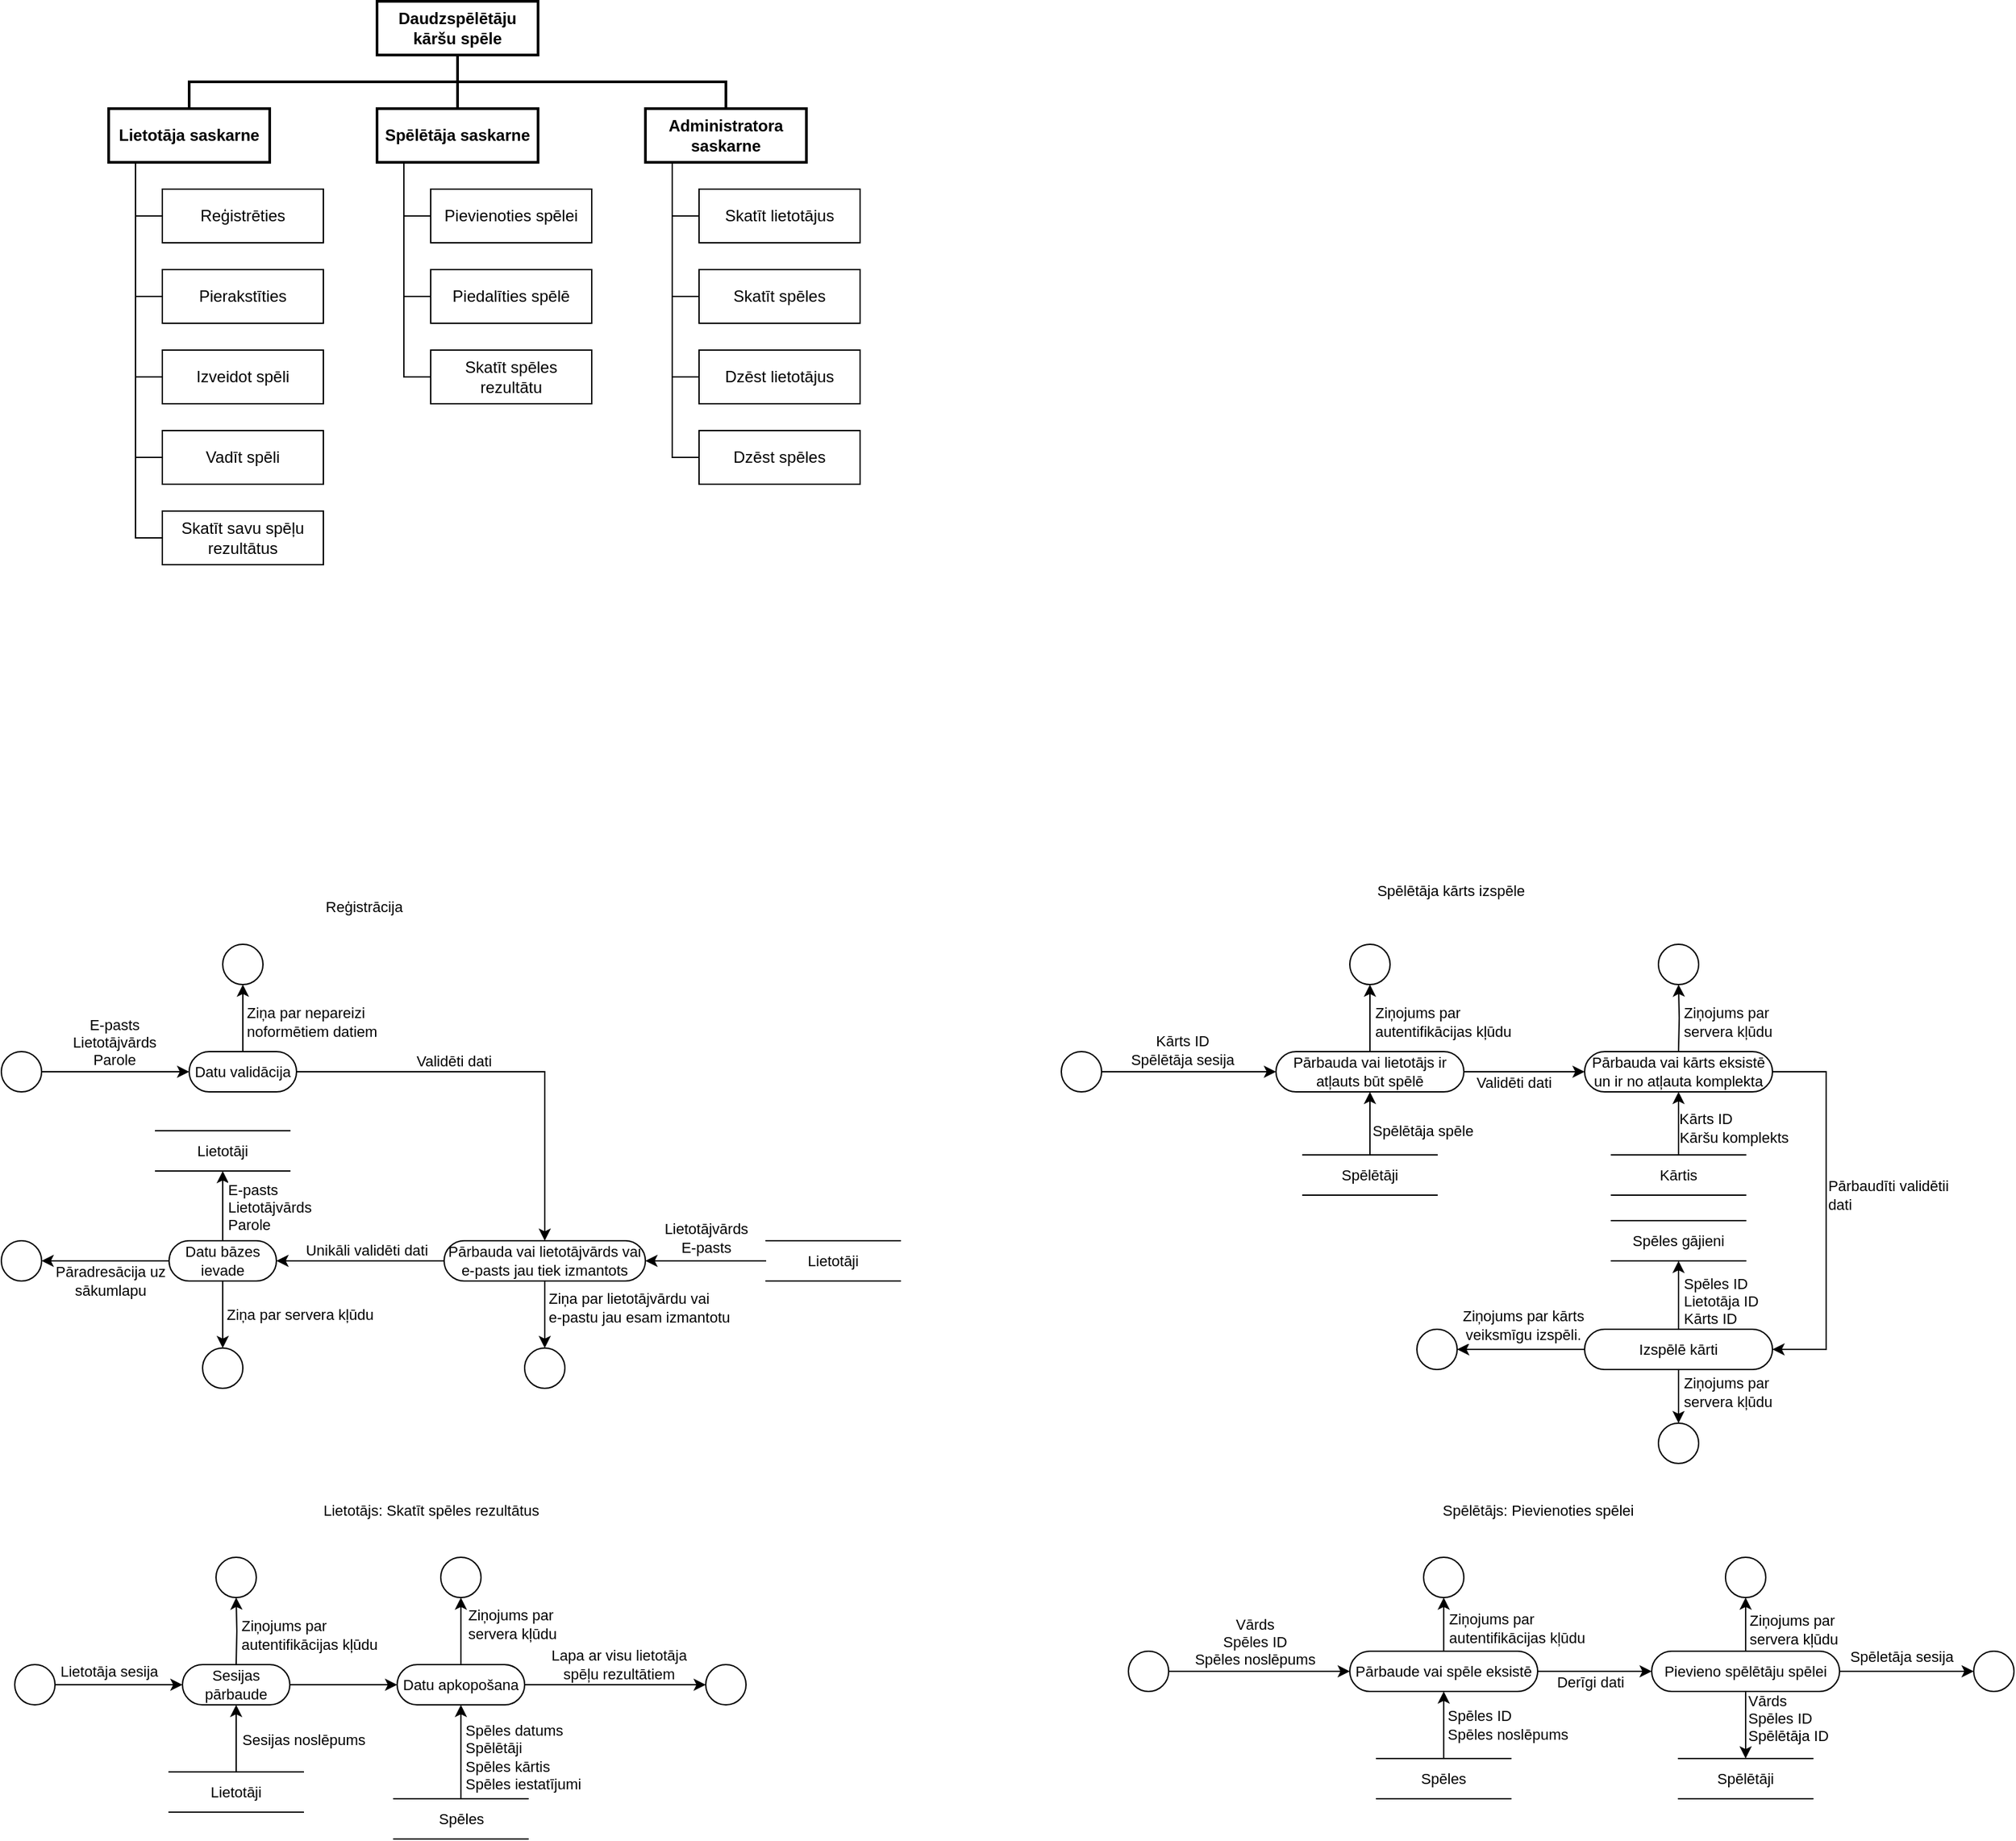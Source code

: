 <mxfile version="22.1.5" type="github">
  <diagram name="Page-1" id="y6iwyL3jviqNe1969kEd">
    <mxGraphModel dx="3398" dy="1852" grid="1" gridSize="10" guides="1" tooltips="1" connect="1" arrows="1" fold="1" page="1" pageScale="1" pageWidth="850" pageHeight="1100" math="0" shadow="0">
      <root>
        <mxCell id="0" />
        <mxCell id="1" parent="0" />
        <mxCell id="qmBsTYbLXerOwTPvDhYZ-17" style="edgeStyle=orthogonalEdgeStyle;rounded=0;orthogonalLoop=1;jettySize=auto;html=1;entryX=0.5;entryY=0;entryDx=0;entryDy=0;endArrow=none;endFill=0;exitX=0.5;exitY=1;exitDx=0;exitDy=0;strokeWidth=2;fontStyle=1" parent="1" source="qmBsTYbLXerOwTPvDhYZ-1" target="qmBsTYbLXerOwTPvDhYZ-2" edge="1">
          <mxGeometry relative="1" as="geometry" />
        </mxCell>
        <mxCell id="qmBsTYbLXerOwTPvDhYZ-18" style="edgeStyle=orthogonalEdgeStyle;rounded=0;orthogonalLoop=1;jettySize=auto;html=1;endArrow=none;endFill=0;strokeWidth=2;fontStyle=1" parent="1" source="qmBsTYbLXerOwTPvDhYZ-1" target="qmBsTYbLXerOwTPvDhYZ-3" edge="1">
          <mxGeometry relative="1" as="geometry" />
        </mxCell>
        <mxCell id="qmBsTYbLXerOwTPvDhYZ-19" style="edgeStyle=orthogonalEdgeStyle;shape=connector;rounded=0;orthogonalLoop=1;jettySize=auto;html=1;entryX=0.5;entryY=0;entryDx=0;entryDy=0;labelBackgroundColor=default;strokeColor=default;align=center;verticalAlign=middle;fontFamily=Helvetica;fontSize=11;fontColor=default;endArrow=none;endFill=0;exitX=0.5;exitY=1;exitDx=0;exitDy=0;strokeWidth=2;fontStyle=1" parent="1" source="qmBsTYbLXerOwTPvDhYZ-1" target="qmBsTYbLXerOwTPvDhYZ-4" edge="1">
          <mxGeometry relative="1" as="geometry" />
        </mxCell>
        <mxCell id="qmBsTYbLXerOwTPvDhYZ-1" value="Daudzspēlētāju kāršu spēle" style="rounded=0;whiteSpace=wrap;html=1;strokeWidth=2;fontStyle=1" parent="1" vertex="1">
          <mxGeometry x="360" y="40" width="120" height="40" as="geometry" />
        </mxCell>
        <mxCell id="qmBsTYbLXerOwTPvDhYZ-2" value="Lietotāja saskarne" style="rounded=0;whiteSpace=wrap;html=1;strokeWidth=2;fontStyle=1" parent="1" vertex="1">
          <mxGeometry x="160" y="120" width="120" height="40" as="geometry" />
        </mxCell>
        <mxCell id="qmBsTYbLXerOwTPvDhYZ-3" value="Spēlētāja saskarne" style="rounded=0;whiteSpace=wrap;html=1;strokeWidth=2;fontStyle=1" parent="1" vertex="1">
          <mxGeometry x="360" y="120" width="120" height="40" as="geometry" />
        </mxCell>
        <mxCell id="qmBsTYbLXerOwTPvDhYZ-4" value="Administratora saskarne" style="rounded=0;whiteSpace=wrap;html=1;strokeWidth=2;fontStyle=1" parent="1" vertex="1">
          <mxGeometry x="560" y="120" width="120" height="40" as="geometry" />
        </mxCell>
        <mxCell id="qmBsTYbLXerOwTPvDhYZ-20" style="edgeStyle=orthogonalEdgeStyle;shape=connector;rounded=0;orthogonalLoop=1;jettySize=auto;html=1;labelBackgroundColor=default;strokeColor=default;align=center;verticalAlign=middle;fontFamily=Helvetica;fontSize=11;fontColor=default;endArrow=none;endFill=0;" parent="1" source="qmBsTYbLXerOwTPvDhYZ-5" edge="1">
          <mxGeometry relative="1" as="geometry">
            <mxPoint x="180" y="170" as="targetPoint" />
          </mxGeometry>
        </mxCell>
        <mxCell id="qmBsTYbLXerOwTPvDhYZ-5" value="Reģistrēties" style="rounded=0;whiteSpace=wrap;html=1;" parent="1" vertex="1">
          <mxGeometry x="200" y="180" width="120" height="40" as="geometry" />
        </mxCell>
        <mxCell id="qmBsTYbLXerOwTPvDhYZ-21" style="edgeStyle=orthogonalEdgeStyle;shape=connector;rounded=0;orthogonalLoop=1;jettySize=auto;html=1;labelBackgroundColor=default;strokeColor=default;align=center;verticalAlign=middle;fontFamily=Helvetica;fontSize=11;fontColor=default;endArrow=none;endFill=0;" parent="1" source="qmBsTYbLXerOwTPvDhYZ-6" edge="1">
          <mxGeometry relative="1" as="geometry">
            <mxPoint x="180" y="200" as="targetPoint" />
          </mxGeometry>
        </mxCell>
        <mxCell id="qmBsTYbLXerOwTPvDhYZ-6" value="Pierakstīties" style="rounded=0;whiteSpace=wrap;html=1;" parent="1" vertex="1">
          <mxGeometry x="200" y="240" width="120" height="40" as="geometry" />
        </mxCell>
        <mxCell id="qmBsTYbLXerOwTPvDhYZ-22" style="edgeStyle=orthogonalEdgeStyle;shape=connector;rounded=0;orthogonalLoop=1;jettySize=auto;html=1;labelBackgroundColor=default;strokeColor=default;align=center;verticalAlign=middle;fontFamily=Helvetica;fontSize=11;fontColor=default;endArrow=none;endFill=0;" parent="1" source="qmBsTYbLXerOwTPvDhYZ-7" edge="1">
          <mxGeometry relative="1" as="geometry">
            <mxPoint x="180" y="260" as="targetPoint" />
          </mxGeometry>
        </mxCell>
        <mxCell id="qmBsTYbLXerOwTPvDhYZ-7" value="Izveidot spēli" style="rounded=0;whiteSpace=wrap;html=1;" parent="1" vertex="1">
          <mxGeometry x="200" y="300" width="120" height="40" as="geometry" />
        </mxCell>
        <mxCell id="qmBsTYbLXerOwTPvDhYZ-23" style="edgeStyle=orthogonalEdgeStyle;shape=connector;rounded=0;orthogonalLoop=1;jettySize=auto;html=1;labelBackgroundColor=default;strokeColor=default;align=center;verticalAlign=middle;fontFamily=Helvetica;fontSize=11;fontColor=default;endArrow=none;endFill=0;" parent="1" source="qmBsTYbLXerOwTPvDhYZ-8" edge="1">
          <mxGeometry relative="1" as="geometry">
            <mxPoint x="180" y="310" as="targetPoint" />
          </mxGeometry>
        </mxCell>
        <mxCell id="qmBsTYbLXerOwTPvDhYZ-8" value="Vadīt spēli" style="rounded=0;whiteSpace=wrap;html=1;" parent="1" vertex="1">
          <mxGeometry x="200" y="360" width="120" height="40" as="geometry" />
        </mxCell>
        <mxCell id="qmBsTYbLXerOwTPvDhYZ-24" style="edgeStyle=orthogonalEdgeStyle;shape=connector;rounded=0;orthogonalLoop=1;jettySize=auto;html=1;labelBackgroundColor=default;strokeColor=default;align=center;verticalAlign=middle;fontFamily=Helvetica;fontSize=11;fontColor=default;endArrow=none;endFill=0;" parent="1" source="qmBsTYbLXerOwTPvDhYZ-9" edge="1">
          <mxGeometry relative="1" as="geometry">
            <mxPoint x="180" y="370" as="targetPoint" />
          </mxGeometry>
        </mxCell>
        <mxCell id="qmBsTYbLXerOwTPvDhYZ-9" value="Skatīt savu spēļu &lt;br&gt;rezultātus" style="rounded=0;whiteSpace=wrap;html=1;" parent="1" vertex="1">
          <mxGeometry x="200" y="420" width="120" height="40" as="geometry" />
        </mxCell>
        <mxCell id="qmBsTYbLXerOwTPvDhYZ-25" style="edgeStyle=orthogonalEdgeStyle;shape=connector;rounded=0;orthogonalLoop=1;jettySize=auto;html=1;labelBackgroundColor=default;strokeColor=default;align=center;verticalAlign=middle;fontFamily=Helvetica;fontSize=11;fontColor=default;endArrow=none;endFill=0;" parent="1" source="qmBsTYbLXerOwTPvDhYZ-10" edge="1">
          <mxGeometry relative="1" as="geometry">
            <mxPoint x="380.0" y="170" as="targetPoint" />
          </mxGeometry>
        </mxCell>
        <mxCell id="qmBsTYbLXerOwTPvDhYZ-10" value="Pievienoties spēlei" style="rounded=0;whiteSpace=wrap;html=1;" parent="1" vertex="1">
          <mxGeometry x="400" y="180" width="120" height="40" as="geometry" />
        </mxCell>
        <mxCell id="qmBsTYbLXerOwTPvDhYZ-26" style="edgeStyle=orthogonalEdgeStyle;shape=connector;rounded=0;orthogonalLoop=1;jettySize=auto;html=1;labelBackgroundColor=default;strokeColor=default;align=center;verticalAlign=middle;fontFamily=Helvetica;fontSize=11;fontColor=default;endArrow=none;endFill=0;" parent="1" source="qmBsTYbLXerOwTPvDhYZ-11" edge="1">
          <mxGeometry relative="1" as="geometry">
            <mxPoint x="380.0" y="190" as="targetPoint" />
          </mxGeometry>
        </mxCell>
        <mxCell id="qmBsTYbLXerOwTPvDhYZ-11" value="Piedalīties spēlē" style="rounded=0;whiteSpace=wrap;html=1;" parent="1" vertex="1">
          <mxGeometry x="400" y="240" width="120" height="40" as="geometry" />
        </mxCell>
        <mxCell id="qmBsTYbLXerOwTPvDhYZ-27" style="edgeStyle=orthogonalEdgeStyle;shape=connector;rounded=0;orthogonalLoop=1;jettySize=auto;html=1;labelBackgroundColor=default;strokeColor=default;align=center;verticalAlign=middle;fontFamily=Helvetica;fontSize=11;fontColor=default;endArrow=none;endFill=0;" parent="1" source="qmBsTYbLXerOwTPvDhYZ-12" edge="1">
          <mxGeometry relative="1" as="geometry">
            <mxPoint x="380.0" y="250" as="targetPoint" />
          </mxGeometry>
        </mxCell>
        <mxCell id="qmBsTYbLXerOwTPvDhYZ-12" value="Skatīt spēles&lt;br&gt; rezultātu" style="rounded=0;whiteSpace=wrap;html=1;" parent="1" vertex="1">
          <mxGeometry x="400" y="300" width="120" height="40" as="geometry" />
        </mxCell>
        <mxCell id="qmBsTYbLXerOwTPvDhYZ-28" style="edgeStyle=orthogonalEdgeStyle;shape=connector;rounded=0;orthogonalLoop=1;jettySize=auto;html=1;labelBackgroundColor=default;strokeColor=default;align=center;verticalAlign=middle;fontFamily=Helvetica;fontSize=11;fontColor=default;endArrow=none;endFill=0;" parent="1" source="qmBsTYbLXerOwTPvDhYZ-13" edge="1">
          <mxGeometry relative="1" as="geometry">
            <mxPoint x="580" y="170" as="targetPoint" />
          </mxGeometry>
        </mxCell>
        <mxCell id="qmBsTYbLXerOwTPvDhYZ-13" value="Skatīt lietotājus" style="rounded=0;whiteSpace=wrap;html=1;" parent="1" vertex="1">
          <mxGeometry x="600" y="180" width="120" height="40" as="geometry" />
        </mxCell>
        <mxCell id="qmBsTYbLXerOwTPvDhYZ-29" style="edgeStyle=orthogonalEdgeStyle;shape=connector;rounded=0;orthogonalLoop=1;jettySize=auto;html=1;labelBackgroundColor=default;strokeColor=default;align=center;verticalAlign=middle;fontFamily=Helvetica;fontSize=11;fontColor=default;endArrow=none;endFill=0;" parent="1" source="qmBsTYbLXerOwTPvDhYZ-14" edge="1">
          <mxGeometry relative="1" as="geometry">
            <mxPoint x="580" y="200" as="targetPoint" />
          </mxGeometry>
        </mxCell>
        <mxCell id="qmBsTYbLXerOwTPvDhYZ-14" value="Skatīt spēles" style="rounded=0;whiteSpace=wrap;html=1;" parent="1" vertex="1">
          <mxGeometry x="600" y="240" width="120" height="40" as="geometry" />
        </mxCell>
        <mxCell id="qmBsTYbLXerOwTPvDhYZ-30" style="edgeStyle=orthogonalEdgeStyle;shape=connector;rounded=0;orthogonalLoop=1;jettySize=auto;html=1;labelBackgroundColor=default;strokeColor=default;align=center;verticalAlign=middle;fontFamily=Helvetica;fontSize=11;fontColor=default;endArrow=none;endFill=0;" parent="1" source="qmBsTYbLXerOwTPvDhYZ-15" edge="1">
          <mxGeometry relative="1" as="geometry">
            <mxPoint x="580" y="250" as="targetPoint" />
          </mxGeometry>
        </mxCell>
        <mxCell id="qmBsTYbLXerOwTPvDhYZ-15" value="Dzēst lietotājus" style="rounded=0;whiteSpace=wrap;html=1;" parent="1" vertex="1">
          <mxGeometry x="600" y="300" width="120" height="40" as="geometry" />
        </mxCell>
        <mxCell id="qmBsTYbLXerOwTPvDhYZ-31" style="edgeStyle=orthogonalEdgeStyle;shape=connector;rounded=0;orthogonalLoop=1;jettySize=auto;html=1;labelBackgroundColor=default;strokeColor=default;align=center;verticalAlign=middle;fontFamily=Helvetica;fontSize=11;fontColor=default;endArrow=none;endFill=0;" parent="1" source="qmBsTYbLXerOwTPvDhYZ-16" edge="1">
          <mxGeometry relative="1" as="geometry">
            <mxPoint x="580" y="320" as="targetPoint" />
          </mxGeometry>
        </mxCell>
        <mxCell id="qmBsTYbLXerOwTPvDhYZ-16" value="Dzēst spēles" style="rounded=0;whiteSpace=wrap;html=1;" parent="1" vertex="1">
          <mxGeometry x="600" y="360" width="120" height="40" as="geometry" />
        </mxCell>
        <mxCell id="qmBsTYbLXerOwTPvDhYZ-34" value="" style="edgeStyle=orthogonalEdgeStyle;shape=connector;rounded=0;orthogonalLoop=1;jettySize=auto;html=1;labelBackgroundColor=default;strokeColor=default;align=center;verticalAlign=middle;fontFamily=Helvetica;fontSize=11;fontColor=default;endArrow=classic;endFill=1;" parent="1" source="qmBsTYbLXerOwTPvDhYZ-32" target="qmBsTYbLXerOwTPvDhYZ-33" edge="1">
          <mxGeometry relative="1" as="geometry" />
        </mxCell>
        <mxCell id="qmBsTYbLXerOwTPvDhYZ-35" value="E-pasts&lt;br&gt;Lietotājvārds&lt;br&gt;Parole" style="edgeLabel;html=1;align=center;verticalAlign=middle;resizable=0;points=[];fontSize=11;fontFamily=Helvetica;fontColor=default;" parent="qmBsTYbLXerOwTPvDhYZ-34" vertex="1" connectable="0">
          <mxGeometry x="0.165" y="-1" relative="1" as="geometry">
            <mxPoint x="-10" y="-23" as="offset" />
          </mxGeometry>
        </mxCell>
        <mxCell id="qmBsTYbLXerOwTPvDhYZ-32" value="" style="shape=ellipse;html=1;dashed=0;whiteSpace=wrap;aspect=fixed;perimeter=ellipsePerimeter;fontFamily=Helvetica;fontSize=11;fontColor=default;" parent="1" vertex="1">
          <mxGeometry x="80" y="823" width="30" height="30" as="geometry" />
        </mxCell>
        <mxCell id="qmBsTYbLXerOwTPvDhYZ-37" value="" style="edgeStyle=orthogonalEdgeStyle;shape=connector;rounded=0;orthogonalLoop=1;jettySize=auto;html=1;labelBackgroundColor=default;strokeColor=default;align=center;verticalAlign=middle;fontFamily=Helvetica;fontSize=11;fontColor=default;endArrow=classic;endFill=1;" parent="1" source="qmBsTYbLXerOwTPvDhYZ-33" target="qmBsTYbLXerOwTPvDhYZ-36" edge="1">
          <mxGeometry relative="1" as="geometry" />
        </mxCell>
        <mxCell id="qmBsTYbLXerOwTPvDhYZ-38" value="&lt;div align=&quot;left&quot;&gt;Ziņa par nepareizi &lt;br&gt;&lt;/div&gt;&lt;div align=&quot;left&quot;&gt;noformētiem datiem&lt;br&gt;&lt;/div&gt;" style="edgeLabel;html=1;align=left;verticalAlign=middle;resizable=0;points=[];fontSize=11;fontFamily=Helvetica;fontColor=default;" parent="qmBsTYbLXerOwTPvDhYZ-37" vertex="1" connectable="0">
          <mxGeometry x="0.077" y="1" relative="1" as="geometry">
            <mxPoint x="2" y="5" as="offset" />
          </mxGeometry>
        </mxCell>
        <mxCell id="qmBsTYbLXerOwTPvDhYZ-40" value="" style="edgeStyle=orthogonalEdgeStyle;shape=connector;rounded=0;orthogonalLoop=1;jettySize=auto;html=1;labelBackgroundColor=default;strokeColor=default;align=center;verticalAlign=middle;fontFamily=Helvetica;fontSize=11;fontColor=default;endArrow=classic;endFill=1;" parent="1" source="qmBsTYbLXerOwTPvDhYZ-33" target="qmBsTYbLXerOwTPvDhYZ-39" edge="1">
          <mxGeometry relative="1" as="geometry" />
        </mxCell>
        <mxCell id="EuIZPkD6TKbEszz40HMt-1" value="Validēti dati" style="edgeLabel;html=1;align=center;verticalAlign=middle;resizable=0;points=[];" vertex="1" connectable="0" parent="qmBsTYbLXerOwTPvDhYZ-40">
          <mxGeometry x="-0.249" y="2" relative="1" as="geometry">
            <mxPoint y="-6" as="offset" />
          </mxGeometry>
        </mxCell>
        <mxCell id="qmBsTYbLXerOwTPvDhYZ-33" value="Datu validācija" style="html=1;dashed=0;whiteSpace=wrap;shape=mxgraph.dfd.start;fontFamily=Helvetica;fontSize=11;fontColor=default;" parent="1" vertex="1">
          <mxGeometry x="220" y="823" width="80" height="30" as="geometry" />
        </mxCell>
        <mxCell id="qmBsTYbLXerOwTPvDhYZ-36" value="" style="shape=ellipse;html=1;dashed=0;whiteSpace=wrap;aspect=fixed;perimeter=ellipsePerimeter;fontFamily=Helvetica;fontSize=11;fontColor=default;" parent="1" vertex="1">
          <mxGeometry x="245" y="743" width="30" height="30" as="geometry" />
        </mxCell>
        <mxCell id="qmBsTYbLXerOwTPvDhYZ-39" value="Pārbauda vai lietotājvārds vai e-pasts jau tiek izmantots" style="html=1;dashed=0;whiteSpace=wrap;shape=mxgraph.dfd.start;fontFamily=Helvetica;fontSize=11;fontColor=default;" parent="1" vertex="1">
          <mxGeometry x="410" y="964" width="150" height="30" as="geometry" />
        </mxCell>
        <mxCell id="qmBsTYbLXerOwTPvDhYZ-41" value="" style="edgeStyle=orthogonalEdgeStyle;shape=connector;rounded=0;orthogonalLoop=1;jettySize=auto;html=1;labelBackgroundColor=default;strokeColor=default;align=center;verticalAlign=middle;fontFamily=Helvetica;fontSize=11;fontColor=default;endArrow=classic;endFill=1;exitX=0.5;exitY=0.5;exitDx=0;exitDy=15;exitPerimeter=0;" parent="1" source="qmBsTYbLXerOwTPvDhYZ-39" target="qmBsTYbLXerOwTPvDhYZ-43" edge="1">
          <mxGeometry relative="1" as="geometry">
            <mxPoint x="485" y="954" as="sourcePoint" />
          </mxGeometry>
        </mxCell>
        <mxCell id="qmBsTYbLXerOwTPvDhYZ-42" value="&lt;div align=&quot;left&quot;&gt;Ziņa par lietotājvārdu vai&amp;nbsp;&lt;/div&gt;&lt;div align=&quot;left&quot;&gt;e-pastu jau esam izmantotu&lt;br&gt;&lt;/div&gt;" style="edgeLabel;html=1;align=left;verticalAlign=middle;resizable=0;points=[];fontSize=11;fontFamily=Helvetica;fontColor=default;" parent="qmBsTYbLXerOwTPvDhYZ-41" vertex="1" connectable="0">
          <mxGeometry x="0.077" y="1" relative="1" as="geometry">
            <mxPoint y="-7" as="offset" />
          </mxGeometry>
        </mxCell>
        <mxCell id="qmBsTYbLXerOwTPvDhYZ-43" value="" style="shape=ellipse;html=1;dashed=0;whiteSpace=wrap;aspect=fixed;perimeter=ellipsePerimeter;fontFamily=Helvetica;fontSize=11;fontColor=default;" parent="1" vertex="1">
          <mxGeometry x="470" y="1044" width="30" height="30" as="geometry" />
        </mxCell>
        <mxCell id="qmBsTYbLXerOwTPvDhYZ-48" value="" style="edgeStyle=orthogonalEdgeStyle;shape=connector;rounded=0;orthogonalLoop=1;jettySize=auto;html=1;labelBackgroundColor=default;strokeColor=default;align=center;verticalAlign=middle;fontFamily=Helvetica;fontSize=11;fontColor=default;endArrow=classic;endFill=1;" parent="1" source="qmBsTYbLXerOwTPvDhYZ-45" target="qmBsTYbLXerOwTPvDhYZ-47" edge="1">
          <mxGeometry relative="1" as="geometry" />
        </mxCell>
        <mxCell id="qmBsTYbLXerOwTPvDhYZ-49" value="Ziņa par servera kļūdu" style="edgeLabel;html=1;align=left;verticalAlign=middle;resizable=0;points=[];fontSize=11;fontFamily=Helvetica;fontColor=default;" parent="qmBsTYbLXerOwTPvDhYZ-48" vertex="1" connectable="0">
          <mxGeometry x="0.007" relative="1" as="geometry">
            <mxPoint x="1" as="offset" />
          </mxGeometry>
        </mxCell>
        <mxCell id="qmBsTYbLXerOwTPvDhYZ-53" value="" style="edgeStyle=orthogonalEdgeStyle;shape=connector;rounded=0;orthogonalLoop=1;jettySize=auto;html=1;labelBackgroundColor=default;strokeColor=default;align=center;verticalAlign=middle;fontFamily=Helvetica;fontSize=11;fontColor=default;endArrow=classic;endFill=1;" parent="1" source="qmBsTYbLXerOwTPvDhYZ-45" target="qmBsTYbLXerOwTPvDhYZ-50" edge="1">
          <mxGeometry relative="1" as="geometry" />
        </mxCell>
        <mxCell id="qmBsTYbLXerOwTPvDhYZ-54" value="&lt;div align=&quot;left&quot;&gt;E-pasts&lt;br&gt;Lietotājvārds&lt;br&gt;&lt;/div&gt;&lt;div align=&quot;left&quot;&gt;Parole&lt;/div&gt;" style="edgeLabel;html=1;align=left;verticalAlign=middle;resizable=0;points=[];fontSize=11;fontFamily=Helvetica;fontColor=default;" parent="qmBsTYbLXerOwTPvDhYZ-53" vertex="1" connectable="0">
          <mxGeometry x="0.162" y="-2" relative="1" as="geometry">
            <mxPoint y="5" as="offset" />
          </mxGeometry>
        </mxCell>
        <mxCell id="qmBsTYbLXerOwTPvDhYZ-59" value="" style="edgeStyle=orthogonalEdgeStyle;shape=connector;rounded=0;orthogonalLoop=1;jettySize=auto;html=1;labelBackgroundColor=default;strokeColor=default;align=center;verticalAlign=middle;fontFamily=Helvetica;fontSize=11;fontColor=default;endArrow=classic;endFill=1;" parent="1" source="qmBsTYbLXerOwTPvDhYZ-45" target="qmBsTYbLXerOwTPvDhYZ-58" edge="1">
          <mxGeometry relative="1" as="geometry" />
        </mxCell>
        <mxCell id="qmBsTYbLXerOwTPvDhYZ-60" value="Pāradresācija uz &lt;br&gt;sākumlapu" style="edgeLabel;html=1;align=center;verticalAlign=middle;resizable=0;points=[];fontSize=11;fontFamily=Helvetica;fontColor=default;" parent="qmBsTYbLXerOwTPvDhYZ-59" vertex="1" connectable="0">
          <mxGeometry x="0.195" y="2" relative="1" as="geometry">
            <mxPoint x="13" y="13" as="offset" />
          </mxGeometry>
        </mxCell>
        <mxCell id="qmBsTYbLXerOwTPvDhYZ-45" value="Datu bāzes ievade" style="html=1;dashed=0;whiteSpace=wrap;shape=mxgraph.dfd.start;fontFamily=Helvetica;fontSize=11;fontColor=default;" parent="1" vertex="1">
          <mxGeometry x="205" y="964" width="80" height="30" as="geometry" />
        </mxCell>
        <mxCell id="qmBsTYbLXerOwTPvDhYZ-46" style="edgeStyle=orthogonalEdgeStyle;shape=connector;rounded=0;orthogonalLoop=1;jettySize=auto;html=1;entryX=1;entryY=0.5;entryDx=0;entryDy=0;entryPerimeter=0;labelBackgroundColor=default;strokeColor=default;align=center;verticalAlign=middle;fontFamily=Helvetica;fontSize=11;fontColor=default;endArrow=classic;endFill=1;exitX=0;exitY=0.5;exitDx=0;exitDy=0;exitPerimeter=0;" parent="1" source="qmBsTYbLXerOwTPvDhYZ-39" target="qmBsTYbLXerOwTPvDhYZ-45" edge="1">
          <mxGeometry relative="1" as="geometry" />
        </mxCell>
        <mxCell id="EuIZPkD6TKbEszz40HMt-2" value="Unikāli validēti dati" style="edgeLabel;html=1;align=center;verticalAlign=middle;resizable=0;points=[];" vertex="1" connectable="0" parent="qmBsTYbLXerOwTPvDhYZ-46">
          <mxGeometry x="-0.049" y="3" relative="1" as="geometry">
            <mxPoint x="1" y="-11" as="offset" />
          </mxGeometry>
        </mxCell>
        <mxCell id="qmBsTYbLXerOwTPvDhYZ-47" value="" style="shape=ellipse;html=1;dashed=0;whiteSpace=wrap;aspect=fixed;perimeter=ellipsePerimeter;fontFamily=Helvetica;fontSize=11;fontColor=default;" parent="1" vertex="1">
          <mxGeometry x="230" y="1044" width="30" height="30" as="geometry" />
        </mxCell>
        <mxCell id="qmBsTYbLXerOwTPvDhYZ-50" value="Lietotāji" style="html=1;dashed=0;whiteSpace=wrap;shape=partialRectangle;right=0;left=0;fontFamily=Helvetica;fontSize=11;fontColor=default;" parent="1" vertex="1">
          <mxGeometry x="195" y="882" width="100" height="30" as="geometry" />
        </mxCell>
        <mxCell id="qmBsTYbLXerOwTPvDhYZ-56" value="" style="edgeStyle=orthogonalEdgeStyle;shape=connector;rounded=0;orthogonalLoop=1;jettySize=auto;html=1;labelBackgroundColor=default;strokeColor=default;align=center;verticalAlign=middle;fontFamily=Helvetica;fontSize=11;fontColor=default;endArrow=classic;endFill=1;" parent="1" source="qmBsTYbLXerOwTPvDhYZ-55" target="qmBsTYbLXerOwTPvDhYZ-39" edge="1">
          <mxGeometry relative="1" as="geometry" />
        </mxCell>
        <mxCell id="qmBsTYbLXerOwTPvDhYZ-57" value="&lt;div align=&quot;center&quot;&gt;Lietotājvārds&lt;br&gt;&lt;/div&gt;&lt;div align=&quot;center&quot;&gt;E-pasts&lt;br&gt;&lt;/div&gt;" style="edgeLabel;html=1;align=center;verticalAlign=middle;resizable=0;points=[];fontSize=11;fontFamily=Helvetica;fontColor=default;" parent="qmBsTYbLXerOwTPvDhYZ-56" vertex="1" connectable="0">
          <mxGeometry x="0.075" y="1" relative="1" as="geometry">
            <mxPoint x="3" y="-18" as="offset" />
          </mxGeometry>
        </mxCell>
        <mxCell id="qmBsTYbLXerOwTPvDhYZ-55" value="Lietotāji" style="html=1;dashed=0;whiteSpace=wrap;shape=partialRectangle;right=0;left=0;fontFamily=Helvetica;fontSize=11;fontColor=default;" parent="1" vertex="1">
          <mxGeometry x="650" y="964" width="100" height="30" as="geometry" />
        </mxCell>
        <mxCell id="qmBsTYbLXerOwTPvDhYZ-58" value="" style="shape=ellipse;html=1;dashed=0;whiteSpace=wrap;aspect=fixed;perimeter=ellipsePerimeter;fontFamily=Helvetica;fontSize=11;fontColor=default;" parent="1" vertex="1">
          <mxGeometry x="80" y="964" width="30" height="30" as="geometry" />
        </mxCell>
        <mxCell id="qmBsTYbLXerOwTPvDhYZ-61" value="Reģistrācija" style="text;html=1;align=center;verticalAlign=middle;resizable=0;points=[];autosize=1;strokeColor=none;fillColor=none;fontSize=11;fontFamily=Helvetica;fontColor=default;" parent="1" vertex="1">
          <mxGeometry x="310" y="700" width="80" height="30" as="geometry" />
        </mxCell>
        <mxCell id="qmBsTYbLXerOwTPvDhYZ-64" style="edgeStyle=orthogonalEdgeStyle;shape=connector;rounded=0;orthogonalLoop=1;jettySize=auto;html=1;labelBackgroundColor=default;strokeColor=default;align=center;verticalAlign=middle;fontFamily=Helvetica;fontSize=11;fontColor=default;endArrow=classic;endFill=1;" parent="1" source="qmBsTYbLXerOwTPvDhYZ-62" target="qmBsTYbLXerOwTPvDhYZ-63" edge="1">
          <mxGeometry relative="1" as="geometry" />
        </mxCell>
        <mxCell id="qmBsTYbLXerOwTPvDhYZ-65" value="Kārts ID&lt;br&gt;Spēlētāja sesija" style="edgeLabel;html=1;align=center;verticalAlign=middle;resizable=0;points=[];fontSize=11;fontFamily=Helvetica;fontColor=default;" parent="qmBsTYbLXerOwTPvDhYZ-64" vertex="1" connectable="0">
          <mxGeometry x="0.092" y="-1" relative="1" as="geometry">
            <mxPoint x="-11" y="-17" as="offset" />
          </mxGeometry>
        </mxCell>
        <mxCell id="qmBsTYbLXerOwTPvDhYZ-62" value="" style="shape=ellipse;html=1;dashed=0;whiteSpace=wrap;aspect=fixed;perimeter=ellipsePerimeter;fontFamily=Helvetica;fontSize=11;fontColor=default;" parent="1" vertex="1">
          <mxGeometry x="870" y="823" width="30" height="30" as="geometry" />
        </mxCell>
        <mxCell id="qmBsTYbLXerOwTPvDhYZ-67" value="" style="edgeStyle=orthogonalEdgeStyle;shape=connector;rounded=0;orthogonalLoop=1;jettySize=auto;html=1;labelBackgroundColor=default;strokeColor=default;align=center;verticalAlign=middle;fontFamily=Helvetica;fontSize=11;fontColor=default;endArrow=classic;endFill=1;" parent="1" source="qmBsTYbLXerOwTPvDhYZ-63" target="qmBsTYbLXerOwTPvDhYZ-66" edge="1">
          <mxGeometry relative="1" as="geometry" />
        </mxCell>
        <mxCell id="qmBsTYbLXerOwTPvDhYZ-68" value="&lt;div align=&quot;left&quot;&gt;Ziņojums par &lt;br&gt;autentifikācijas kļūdu&lt;br&gt;&lt;/div&gt;" style="edgeLabel;html=1;align=left;verticalAlign=middle;resizable=0;points=[];fontSize=11;fontFamily=Helvetica;fontColor=default;" parent="qmBsTYbLXerOwTPvDhYZ-67" vertex="1" connectable="0">
          <mxGeometry x="0.05" y="2" relative="1" as="geometry">
            <mxPoint x="4" y="4" as="offset" />
          </mxGeometry>
        </mxCell>
        <mxCell id="qmBsTYbLXerOwTPvDhYZ-81" value="" style="edgeStyle=orthogonalEdgeStyle;shape=connector;rounded=0;orthogonalLoop=1;jettySize=auto;html=1;labelBackgroundColor=default;strokeColor=default;align=center;verticalAlign=middle;fontFamily=Helvetica;fontSize=11;fontColor=default;endArrow=classic;endFill=1;" parent="1" source="qmBsTYbLXerOwTPvDhYZ-63" target="qmBsTYbLXerOwTPvDhYZ-73" edge="1">
          <mxGeometry relative="1" as="geometry" />
        </mxCell>
        <mxCell id="EuIZPkD6TKbEszz40HMt-3" value="Validēti dati" style="edgeLabel;html=1;align=center;verticalAlign=middle;resizable=0;points=[];" vertex="1" connectable="0" parent="qmBsTYbLXerOwTPvDhYZ-81">
          <mxGeometry x="-0.206" relative="1" as="geometry">
            <mxPoint x="1" y="8" as="offset" />
          </mxGeometry>
        </mxCell>
        <mxCell id="qmBsTYbLXerOwTPvDhYZ-63" value="Pārbauda vai lietotājs ir atļauts būt spēlē" style="html=1;dashed=0;whiteSpace=wrap;shape=mxgraph.dfd.start;fontFamily=Helvetica;fontSize=11;fontColor=default;" parent="1" vertex="1">
          <mxGeometry x="1030" y="823" width="140" height="30" as="geometry" />
        </mxCell>
        <mxCell id="qmBsTYbLXerOwTPvDhYZ-66" value="" style="shape=ellipse;html=1;dashed=0;whiteSpace=wrap;aspect=fixed;perimeter=ellipsePerimeter;fontFamily=Helvetica;fontSize=11;fontColor=default;" parent="1" vertex="1">
          <mxGeometry x="1085" y="743" width="30" height="30" as="geometry" />
        </mxCell>
        <mxCell id="qmBsTYbLXerOwTPvDhYZ-71" value="" style="edgeStyle=orthogonalEdgeStyle;shape=connector;rounded=0;orthogonalLoop=1;jettySize=auto;html=1;labelBackgroundColor=default;strokeColor=default;align=center;verticalAlign=middle;fontFamily=Helvetica;fontSize=11;fontColor=default;endArrow=classic;endFill=1;" parent="1" source="qmBsTYbLXerOwTPvDhYZ-69" target="qmBsTYbLXerOwTPvDhYZ-63" edge="1">
          <mxGeometry relative="1" as="geometry" />
        </mxCell>
        <mxCell id="qmBsTYbLXerOwTPvDhYZ-72" value="&lt;div align=&quot;left&quot;&gt;Spēlētāja spēle&lt;/div&gt;" style="edgeLabel;html=1;align=left;verticalAlign=middle;resizable=0;points=[];fontSize=11;fontFamily=Helvetica;fontColor=default;" parent="qmBsTYbLXerOwTPvDhYZ-71" vertex="1" connectable="0">
          <mxGeometry x="0.041" y="-3" relative="1" as="geometry">
            <mxPoint x="-3" y="6" as="offset" />
          </mxGeometry>
        </mxCell>
        <mxCell id="qmBsTYbLXerOwTPvDhYZ-69" value="Spēlētāji" style="html=1;dashed=0;whiteSpace=wrap;shape=partialRectangle;right=0;left=0;fontFamily=Helvetica;fontSize=11;fontColor=default;" parent="1" vertex="1">
          <mxGeometry x="1050" y="900" width="100" height="30" as="geometry" />
        </mxCell>
        <mxCell id="qmBsTYbLXerOwTPvDhYZ-73" value="Pārbauda vai kārts eksistē&lt;br&gt;un ir no atļauta komplekta" style="html=1;dashed=0;whiteSpace=wrap;shape=mxgraph.dfd.start;fontFamily=Helvetica;fontSize=11;fontColor=default;" parent="1" vertex="1">
          <mxGeometry x="1260" y="823" width="140" height="30" as="geometry" />
        </mxCell>
        <mxCell id="qmBsTYbLXerOwTPvDhYZ-75" value="" style="edgeStyle=orthogonalEdgeStyle;shape=connector;rounded=0;orthogonalLoop=1;jettySize=auto;html=1;labelBackgroundColor=default;strokeColor=default;align=center;verticalAlign=middle;fontFamily=Helvetica;fontSize=11;fontColor=default;endArrow=classic;endFill=1;" parent="1" source="qmBsTYbLXerOwTPvDhYZ-74" target="qmBsTYbLXerOwTPvDhYZ-73" edge="1">
          <mxGeometry relative="1" as="geometry" />
        </mxCell>
        <mxCell id="qmBsTYbLXerOwTPvDhYZ-76" value="Kārts ID" style="edgeLabel;html=1;align=center;verticalAlign=middle;resizable=0;points=[];fontSize=11;fontFamily=Helvetica;fontColor=default;" parent="qmBsTYbLXerOwTPvDhYZ-75" vertex="1" connectable="0">
          <mxGeometry x="-0.346" relative="1" as="geometry">
            <mxPoint x="20" y="-12" as="offset" />
          </mxGeometry>
        </mxCell>
        <mxCell id="qmBsTYbLXerOwTPvDhYZ-77" value="Kāršu komplekts" style="edgeLabel;html=1;align=center;verticalAlign=middle;resizable=0;points=[];fontSize=11;fontFamily=Helvetica;fontColor=default;" parent="qmBsTYbLXerOwTPvDhYZ-75" vertex="1" connectable="0">
          <mxGeometry x="-0.475" y="1" relative="1" as="geometry">
            <mxPoint x="42" y="-1" as="offset" />
          </mxGeometry>
        </mxCell>
        <mxCell id="qmBsTYbLXerOwTPvDhYZ-74" value="Kārtis" style="html=1;dashed=0;whiteSpace=wrap;shape=partialRectangle;right=0;left=0;fontFamily=Helvetica;fontSize=11;fontColor=default;" parent="1" vertex="1">
          <mxGeometry x="1280" y="900" width="100" height="30" as="geometry" />
        </mxCell>
        <mxCell id="qmBsTYbLXerOwTPvDhYZ-78" value="" style="edgeStyle=orthogonalEdgeStyle;shape=connector;rounded=0;orthogonalLoop=1;jettySize=auto;html=1;labelBackgroundColor=default;strokeColor=default;align=center;verticalAlign=middle;fontFamily=Helvetica;fontSize=11;fontColor=default;endArrow=classic;endFill=1;" parent="1" target="qmBsTYbLXerOwTPvDhYZ-80" edge="1">
          <mxGeometry relative="1" as="geometry">
            <mxPoint x="1330" y="823" as="sourcePoint" />
          </mxGeometry>
        </mxCell>
        <mxCell id="qmBsTYbLXerOwTPvDhYZ-79" value="&lt;div align=&quot;left&quot;&gt;Ziņojums par &lt;br&gt;servera kļūdu&lt;br&gt;&lt;/div&gt;" style="edgeLabel;html=1;align=left;verticalAlign=middle;resizable=0;points=[];fontSize=11;fontFamily=Helvetica;fontColor=default;" parent="qmBsTYbLXerOwTPvDhYZ-78" vertex="1" connectable="0">
          <mxGeometry x="0.05" y="2" relative="1" as="geometry">
            <mxPoint x="4" y="4" as="offset" />
          </mxGeometry>
        </mxCell>
        <mxCell id="qmBsTYbLXerOwTPvDhYZ-80" value="" style="shape=ellipse;html=1;dashed=0;whiteSpace=wrap;aspect=fixed;perimeter=ellipsePerimeter;fontFamily=Helvetica;fontSize=11;fontColor=default;" parent="1" vertex="1">
          <mxGeometry x="1315" y="743" width="30" height="30" as="geometry" />
        </mxCell>
        <mxCell id="qmBsTYbLXerOwTPvDhYZ-84" value="" style="edgeStyle=orthogonalEdgeStyle;shape=connector;rounded=0;orthogonalLoop=1;jettySize=auto;html=1;labelBackgroundColor=default;strokeColor=default;align=center;verticalAlign=middle;fontFamily=Helvetica;fontSize=11;fontColor=default;endArrow=classic;endFill=1;" parent="1" source="qmBsTYbLXerOwTPvDhYZ-82" target="qmBsTYbLXerOwTPvDhYZ-83" edge="1">
          <mxGeometry relative="1" as="geometry" />
        </mxCell>
        <mxCell id="qmBsTYbLXerOwTPvDhYZ-85" value="&lt;div align=&quot;left&quot;&gt;Spēles ID&lt;br&gt;Lietotāja ID&lt;br&gt;Kārts ID&lt;/div&gt;" style="edgeLabel;html=1;align=left;verticalAlign=middle;resizable=0;points=[];fontSize=11;fontFamily=Helvetica;fontColor=default;" parent="qmBsTYbLXerOwTPvDhYZ-84" vertex="1" connectable="0">
          <mxGeometry x="-0.15" y="1" relative="1" as="geometry">
            <mxPoint x="3" as="offset" />
          </mxGeometry>
        </mxCell>
        <mxCell id="qmBsTYbLXerOwTPvDhYZ-91" value="" style="edgeStyle=orthogonalEdgeStyle;shape=connector;rounded=0;orthogonalLoop=1;jettySize=auto;html=1;labelBackgroundColor=default;strokeColor=default;align=center;verticalAlign=middle;fontFamily=Helvetica;fontSize=11;fontColor=default;endArrow=classic;endFill=1;" parent="1" source="qmBsTYbLXerOwTPvDhYZ-82" target="qmBsTYbLXerOwTPvDhYZ-90" edge="1">
          <mxGeometry relative="1" as="geometry" />
        </mxCell>
        <mxCell id="qmBsTYbLXerOwTPvDhYZ-92" value="Ziņojums par kārts &lt;br&gt;veiksmīgu izspēli." style="edgeLabel;html=1;align=center;verticalAlign=middle;resizable=0;points=[];fontSize=11;fontFamily=Helvetica;fontColor=default;" parent="qmBsTYbLXerOwTPvDhYZ-91" vertex="1" connectable="0">
          <mxGeometry x="-0.199" y="1" relative="1" as="geometry">
            <mxPoint x="-8" y="-19" as="offset" />
          </mxGeometry>
        </mxCell>
        <mxCell id="qmBsTYbLXerOwTPvDhYZ-82" value="Izspēlē kārti" style="html=1;dashed=0;whiteSpace=wrap;shape=mxgraph.dfd.start;fontFamily=Helvetica;fontSize=11;fontColor=default;" parent="1" vertex="1">
          <mxGeometry x="1260" y="1030" width="140" height="30" as="geometry" />
        </mxCell>
        <mxCell id="qmBsTYbLXerOwTPvDhYZ-83" value="Spēles gājieni" style="html=1;dashed=0;whiteSpace=wrap;shape=partialRectangle;right=0;left=0;fontFamily=Helvetica;fontSize=11;fontColor=default;" parent="1" vertex="1">
          <mxGeometry x="1280" y="949" width="100" height="30" as="geometry" />
        </mxCell>
        <mxCell id="qmBsTYbLXerOwTPvDhYZ-86" style="edgeStyle=orthogonalEdgeStyle;shape=connector;rounded=0;orthogonalLoop=1;jettySize=auto;html=1;entryX=1;entryY=0.5;entryDx=0;entryDy=0;entryPerimeter=0;labelBackgroundColor=default;strokeColor=default;align=center;verticalAlign=middle;fontFamily=Helvetica;fontSize=11;fontColor=default;endArrow=classic;endFill=1;exitX=1;exitY=0.5;exitDx=0;exitDy=0;exitPerimeter=0;" parent="1" source="qmBsTYbLXerOwTPvDhYZ-73" target="qmBsTYbLXerOwTPvDhYZ-82" edge="1">
          <mxGeometry relative="1" as="geometry">
            <Array as="points">
              <mxPoint x="1440" y="838" />
              <mxPoint x="1440" y="1045" />
            </Array>
          </mxGeometry>
        </mxCell>
        <mxCell id="EuIZPkD6TKbEszz40HMt-4" value="&lt;div style=&quot;text-align: left;&quot;&gt;Pārbaudīti validētii&lt;/div&gt;&lt;div style=&quot;text-align: left;&quot;&gt;dati&lt;/div&gt;" style="edgeLabel;html=1;align=center;verticalAlign=middle;resizable=0;points=[];" vertex="1" connectable="0" parent="qmBsTYbLXerOwTPvDhYZ-86">
          <mxGeometry x="-0.081" relative="1" as="geometry">
            <mxPoint x="46" as="offset" />
          </mxGeometry>
        </mxCell>
        <mxCell id="qmBsTYbLXerOwTPvDhYZ-87" value="" style="edgeStyle=orthogonalEdgeStyle;shape=connector;rounded=0;orthogonalLoop=1;jettySize=auto;html=1;labelBackgroundColor=default;strokeColor=default;align=center;verticalAlign=middle;fontFamily=Helvetica;fontSize=11;fontColor=default;endArrow=classic;endFill=1;exitX=0.5;exitY=0.5;exitDx=0;exitDy=15;exitPerimeter=0;" parent="1" source="qmBsTYbLXerOwTPvDhYZ-82" target="qmBsTYbLXerOwTPvDhYZ-89" edge="1">
          <mxGeometry relative="1" as="geometry">
            <mxPoint x="1340" y="1190" as="sourcePoint" />
          </mxGeometry>
        </mxCell>
        <mxCell id="qmBsTYbLXerOwTPvDhYZ-88" value="&lt;div align=&quot;left&quot;&gt;Ziņojums par &lt;br&gt;servera kļūdu&lt;br&gt;&lt;/div&gt;" style="edgeLabel;html=1;align=left;verticalAlign=middle;resizable=0;points=[];fontSize=11;fontFamily=Helvetica;fontColor=default;" parent="qmBsTYbLXerOwTPvDhYZ-87" vertex="1" connectable="0">
          <mxGeometry x="0.05" y="2" relative="1" as="geometry">
            <mxPoint y="-4" as="offset" />
          </mxGeometry>
        </mxCell>
        <mxCell id="qmBsTYbLXerOwTPvDhYZ-89" value="" style="shape=ellipse;html=1;dashed=0;whiteSpace=wrap;aspect=fixed;perimeter=ellipsePerimeter;fontFamily=Helvetica;fontSize=11;fontColor=default;" parent="1" vertex="1">
          <mxGeometry x="1315" y="1100" width="30" height="30" as="geometry" />
        </mxCell>
        <mxCell id="qmBsTYbLXerOwTPvDhYZ-90" value="" style="shape=ellipse;html=1;dashed=0;whiteSpace=wrap;aspect=fixed;perimeter=ellipsePerimeter;fontFamily=Helvetica;fontSize=11;fontColor=default;" parent="1" vertex="1">
          <mxGeometry x="1135" y="1030" width="30" height="30" as="geometry" />
        </mxCell>
        <mxCell id="qmBsTYbLXerOwTPvDhYZ-93" value="Spēlētāja kārts izspēle" style="text;html=1;align=center;verticalAlign=middle;resizable=0;points=[];autosize=1;strokeColor=none;fillColor=none;fontSize=11;fontFamily=Helvetica;fontColor=default;" parent="1" vertex="1">
          <mxGeometry x="1095" y="688" width="130" height="30" as="geometry" />
        </mxCell>
        <mxCell id="qmBsTYbLXerOwTPvDhYZ-94" value="Lietotājs: Skatīt spēles rezultātus" style="text;html=1;align=center;verticalAlign=middle;resizable=0;points=[];autosize=1;strokeColor=none;fillColor=none;fontSize=11;fontFamily=Helvetica;fontColor=default;" parent="1" vertex="1">
          <mxGeometry x="310" y="1150" width="180" height="30" as="geometry" />
        </mxCell>
        <mxCell id="qmBsTYbLXerOwTPvDhYZ-97" value="" style="edgeStyle=orthogonalEdgeStyle;shape=connector;rounded=0;orthogonalLoop=1;jettySize=auto;html=1;labelBackgroundColor=default;strokeColor=default;align=center;verticalAlign=middle;fontFamily=Helvetica;fontSize=11;fontColor=default;endArrow=classic;endFill=1;" parent="1" source="qmBsTYbLXerOwTPvDhYZ-95" target="qmBsTYbLXerOwTPvDhYZ-96" edge="1">
          <mxGeometry relative="1" as="geometry" />
        </mxCell>
        <mxCell id="qmBsTYbLXerOwTPvDhYZ-104" value="Lietotāja sesija" style="edgeLabel;html=1;align=center;verticalAlign=middle;resizable=0;points=[];fontSize=11;fontFamily=Helvetica;fontColor=default;" parent="qmBsTYbLXerOwTPvDhYZ-97" vertex="1" connectable="0">
          <mxGeometry x="-0.06" relative="1" as="geometry">
            <mxPoint x="-5" y="-10" as="offset" />
          </mxGeometry>
        </mxCell>
        <mxCell id="qmBsTYbLXerOwTPvDhYZ-95" value="" style="shape=ellipse;html=1;dashed=0;whiteSpace=wrap;aspect=fixed;perimeter=ellipsePerimeter;fontFamily=Helvetica;fontSize=11;fontColor=default;" parent="1" vertex="1">
          <mxGeometry x="90" y="1280" width="30" height="30" as="geometry" />
        </mxCell>
        <mxCell id="qmBsTYbLXerOwTPvDhYZ-106" value="" style="edgeStyle=orthogonalEdgeStyle;shape=connector;rounded=0;orthogonalLoop=1;jettySize=auto;html=1;labelBackgroundColor=default;strokeColor=default;align=center;verticalAlign=middle;fontFamily=Helvetica;fontSize=11;fontColor=default;endArrow=classic;endFill=1;" parent="1" source="qmBsTYbLXerOwTPvDhYZ-96" target="qmBsTYbLXerOwTPvDhYZ-105" edge="1">
          <mxGeometry relative="1" as="geometry" />
        </mxCell>
        <mxCell id="qmBsTYbLXerOwTPvDhYZ-96" value="Sesijas pārbaude" style="html=1;dashed=0;whiteSpace=wrap;shape=mxgraph.dfd.start;fontFamily=Helvetica;fontSize=11;fontColor=default;" parent="1" vertex="1">
          <mxGeometry x="215" y="1280" width="80" height="30" as="geometry" />
        </mxCell>
        <mxCell id="qmBsTYbLXerOwTPvDhYZ-99" value="" style="edgeStyle=orthogonalEdgeStyle;shape=connector;rounded=0;orthogonalLoop=1;jettySize=auto;html=1;labelBackgroundColor=default;strokeColor=default;align=center;verticalAlign=middle;fontFamily=Helvetica;fontSize=11;fontColor=default;endArrow=classic;endFill=1;" parent="1" source="qmBsTYbLXerOwTPvDhYZ-98" target="qmBsTYbLXerOwTPvDhYZ-96" edge="1">
          <mxGeometry relative="1" as="geometry" />
        </mxCell>
        <mxCell id="qmBsTYbLXerOwTPvDhYZ-100" value="Sesijas noslēpums" style="edgeLabel;html=1;align=center;verticalAlign=middle;resizable=0;points=[];fontSize=11;fontFamily=Helvetica;fontColor=default;" parent="qmBsTYbLXerOwTPvDhYZ-99" vertex="1" connectable="0">
          <mxGeometry x="-0.022" relative="1" as="geometry">
            <mxPoint x="50" as="offset" />
          </mxGeometry>
        </mxCell>
        <mxCell id="qmBsTYbLXerOwTPvDhYZ-98" value="Lietotāji" style="html=1;dashed=0;whiteSpace=wrap;shape=partialRectangle;right=0;left=0;fontFamily=Helvetica;fontSize=11;fontColor=default;" parent="1" vertex="1">
          <mxGeometry x="205" y="1360" width="100" height="30" as="geometry" />
        </mxCell>
        <mxCell id="qmBsTYbLXerOwTPvDhYZ-101" value="" style="edgeStyle=orthogonalEdgeStyle;shape=connector;rounded=0;orthogonalLoop=1;jettySize=auto;html=1;labelBackgroundColor=default;strokeColor=default;align=center;verticalAlign=middle;fontFamily=Helvetica;fontSize=11;fontColor=default;endArrow=classic;endFill=1;" parent="1" target="qmBsTYbLXerOwTPvDhYZ-103" edge="1">
          <mxGeometry relative="1" as="geometry">
            <mxPoint x="255" y="1280" as="sourcePoint" />
          </mxGeometry>
        </mxCell>
        <mxCell id="qmBsTYbLXerOwTPvDhYZ-102" value="&lt;div align=&quot;left&quot;&gt;Ziņojums par &lt;br&gt;autentifikācijas kļūdu&lt;br&gt;&lt;/div&gt;" style="edgeLabel;html=1;align=left;verticalAlign=middle;resizable=0;points=[];fontSize=11;fontFamily=Helvetica;fontColor=default;" parent="qmBsTYbLXerOwTPvDhYZ-101" vertex="1" connectable="0">
          <mxGeometry x="0.05" y="2" relative="1" as="geometry">
            <mxPoint x="4" y="4" as="offset" />
          </mxGeometry>
        </mxCell>
        <mxCell id="qmBsTYbLXerOwTPvDhYZ-103" value="" style="shape=ellipse;html=1;dashed=0;whiteSpace=wrap;aspect=fixed;perimeter=ellipsePerimeter;fontFamily=Helvetica;fontSize=11;fontColor=default;" parent="1" vertex="1">
          <mxGeometry x="240" y="1200" width="30" height="30" as="geometry" />
        </mxCell>
        <mxCell id="qmBsTYbLXerOwTPvDhYZ-112" value="" style="edgeStyle=orthogonalEdgeStyle;shape=connector;rounded=0;orthogonalLoop=1;jettySize=auto;html=1;labelBackgroundColor=default;strokeColor=default;align=center;verticalAlign=middle;fontFamily=Helvetica;fontSize=11;fontColor=default;endArrow=classic;endFill=1;" parent="1" source="qmBsTYbLXerOwTPvDhYZ-105" target="qmBsTYbLXerOwTPvDhYZ-111" edge="1">
          <mxGeometry relative="1" as="geometry" />
        </mxCell>
        <mxCell id="qmBsTYbLXerOwTPvDhYZ-113" value="&lt;div align=&quot;left&quot;&gt;Ziņojums par &lt;br&gt;servera kļūdu&lt;/div&gt;" style="edgeLabel;html=1;align=left;verticalAlign=middle;resizable=0;points=[];fontSize=11;fontFamily=Helvetica;fontColor=default;" parent="qmBsTYbLXerOwTPvDhYZ-112" vertex="1" connectable="0">
          <mxGeometry x="-0.386" y="-1" relative="1" as="geometry">
            <mxPoint x="2" y="-15" as="offset" />
          </mxGeometry>
        </mxCell>
        <mxCell id="qmBsTYbLXerOwTPvDhYZ-117" value="" style="edgeStyle=orthogonalEdgeStyle;shape=connector;rounded=0;orthogonalLoop=1;jettySize=auto;html=1;labelBackgroundColor=default;strokeColor=default;align=center;verticalAlign=middle;fontFamily=Helvetica;fontSize=11;fontColor=default;endArrow=classic;endFill=1;" parent="1" source="qmBsTYbLXerOwTPvDhYZ-105" target="qmBsTYbLXerOwTPvDhYZ-116" edge="1">
          <mxGeometry relative="1" as="geometry" />
        </mxCell>
        <mxCell id="qmBsTYbLXerOwTPvDhYZ-118" value="Lapa ar visu lietotāja &lt;br&gt;spēļu rezultātiem" style="edgeLabel;html=1;align=center;verticalAlign=middle;resizable=0;points=[];fontSize=11;fontFamily=Helvetica;fontColor=default;" parent="qmBsTYbLXerOwTPvDhYZ-117" vertex="1" connectable="0">
          <mxGeometry x="-0.096" y="-1" relative="1" as="geometry">
            <mxPoint x="9" y="-16" as="offset" />
          </mxGeometry>
        </mxCell>
        <mxCell id="qmBsTYbLXerOwTPvDhYZ-105" value="Datu apkopošana" style="html=1;dashed=0;whiteSpace=wrap;shape=mxgraph.dfd.start;fontFamily=Helvetica;fontSize=11;fontColor=default;" parent="1" vertex="1">
          <mxGeometry x="375" y="1280" width="95" height="30" as="geometry" />
        </mxCell>
        <mxCell id="qmBsTYbLXerOwTPvDhYZ-111" value="" style="shape=ellipse;html=1;dashed=0;whiteSpace=wrap;aspect=fixed;perimeter=ellipsePerimeter;fontFamily=Helvetica;fontSize=11;fontColor=default;" parent="1" vertex="1">
          <mxGeometry x="407.5" y="1200" width="30" height="30" as="geometry" />
        </mxCell>
        <mxCell id="qmBsTYbLXerOwTPvDhYZ-116" value="" style="shape=ellipse;html=1;dashed=0;whiteSpace=wrap;aspect=fixed;perimeter=ellipsePerimeter;fontFamily=Helvetica;fontSize=11;fontColor=default;" parent="1" vertex="1">
          <mxGeometry x="605" y="1280" width="30" height="30" as="geometry" />
        </mxCell>
        <mxCell id="qmBsTYbLXerOwTPvDhYZ-120" value="" style="edgeStyle=orthogonalEdgeStyle;shape=connector;rounded=0;orthogonalLoop=1;jettySize=auto;html=1;labelBackgroundColor=default;strokeColor=default;align=center;verticalAlign=middle;fontFamily=Helvetica;fontSize=11;fontColor=default;endArrow=classic;endFill=1;" parent="1" source="qmBsTYbLXerOwTPvDhYZ-119" target="qmBsTYbLXerOwTPvDhYZ-105" edge="1">
          <mxGeometry relative="1" as="geometry" />
        </mxCell>
        <mxCell id="qmBsTYbLXerOwTPvDhYZ-121" value="&lt;div align=&quot;left&quot;&gt;Spēles datums&lt;br&gt;Spēlētāji&lt;br&gt;Spēles kārtis&lt;br&gt;&lt;/div&gt;Spēles iestatījumi" style="edgeLabel;html=1;align=left;verticalAlign=middle;resizable=0;points=[];fontSize=11;fontFamily=Helvetica;fontColor=default;" parent="qmBsTYbLXerOwTPvDhYZ-120" vertex="1" connectable="0">
          <mxGeometry x="0.27" relative="1" as="geometry">
            <mxPoint x="1" y="13" as="offset" />
          </mxGeometry>
        </mxCell>
        <mxCell id="qmBsTYbLXerOwTPvDhYZ-119" value="Spēles" style="html=1;dashed=0;whiteSpace=wrap;shape=partialRectangle;right=0;left=0;fontFamily=Helvetica;fontSize=11;fontColor=default;" parent="1" vertex="1">
          <mxGeometry x="372.5" y="1380" width="100" height="30" as="geometry" />
        </mxCell>
        <mxCell id="qmBsTYbLXerOwTPvDhYZ-122" value="Spēlētājs: Pievienoties spēlei" style="text;html=1;align=center;verticalAlign=middle;resizable=0;points=[];autosize=1;strokeColor=none;fillColor=none;fontSize=11;fontFamily=Helvetica;fontColor=default;" parent="1" vertex="1">
          <mxGeometry x="1140" y="1150" width="170" height="30" as="geometry" />
        </mxCell>
        <mxCell id="qmBsTYbLXerOwTPvDhYZ-125" value="" style="edgeStyle=orthogonalEdgeStyle;shape=connector;rounded=0;orthogonalLoop=1;jettySize=auto;html=1;labelBackgroundColor=default;strokeColor=default;align=center;verticalAlign=middle;fontFamily=Helvetica;fontSize=11;fontColor=default;endArrow=classic;endFill=1;" parent="1" source="qmBsTYbLXerOwTPvDhYZ-123" target="qmBsTYbLXerOwTPvDhYZ-124" edge="1">
          <mxGeometry relative="1" as="geometry" />
        </mxCell>
        <mxCell id="qmBsTYbLXerOwTPvDhYZ-126" value="Vārds&lt;br&gt;Spēles ID&lt;br&gt;Spēles noslēpums" style="edgeLabel;html=1;align=center;verticalAlign=middle;resizable=0;points=[];fontSize=11;fontFamily=Helvetica;fontColor=default;" parent="qmBsTYbLXerOwTPvDhYZ-125" vertex="1" connectable="0">
          <mxGeometry x="-0.059" y="1" relative="1" as="geometry">
            <mxPoint y="-21" as="offset" />
          </mxGeometry>
        </mxCell>
        <mxCell id="qmBsTYbLXerOwTPvDhYZ-123" value="" style="shape=ellipse;html=1;dashed=0;whiteSpace=wrap;aspect=fixed;perimeter=ellipsePerimeter;fontFamily=Helvetica;fontSize=11;fontColor=default;" parent="1" vertex="1">
          <mxGeometry x="920" y="1270" width="30" height="30" as="geometry" />
        </mxCell>
        <mxCell id="qmBsTYbLXerOwTPvDhYZ-140" value="" style="edgeStyle=orthogonalEdgeStyle;shape=connector;rounded=0;orthogonalLoop=1;jettySize=auto;html=1;labelBackgroundColor=default;strokeColor=default;align=center;verticalAlign=middle;fontFamily=Helvetica;fontSize=11;fontColor=default;endArrow=classic;endFill=1;" parent="1" source="qmBsTYbLXerOwTPvDhYZ-124" target="qmBsTYbLXerOwTPvDhYZ-136" edge="1">
          <mxGeometry relative="1" as="geometry" />
        </mxCell>
        <mxCell id="EuIZPkD6TKbEszz40HMt-5" value="Derīgi dati" style="edgeLabel;html=1;align=center;verticalAlign=middle;resizable=0;points=[];" vertex="1" connectable="0" parent="qmBsTYbLXerOwTPvDhYZ-140">
          <mxGeometry x="-0.09" relative="1" as="geometry">
            <mxPoint y="8" as="offset" />
          </mxGeometry>
        </mxCell>
        <mxCell id="qmBsTYbLXerOwTPvDhYZ-124" value="Pārbaude vai spēle eksistē" style="html=1;dashed=0;whiteSpace=wrap;shape=mxgraph.dfd.start;fontFamily=Helvetica;fontSize=11;fontColor=default;" parent="1" vertex="1">
          <mxGeometry x="1085" y="1270" width="140" height="30" as="geometry" />
        </mxCell>
        <mxCell id="qmBsTYbLXerOwTPvDhYZ-128" value="" style="edgeStyle=orthogonalEdgeStyle;shape=connector;rounded=0;orthogonalLoop=1;jettySize=auto;html=1;labelBackgroundColor=default;strokeColor=default;align=center;verticalAlign=middle;fontFamily=Helvetica;fontSize=11;fontColor=default;endArrow=classic;endFill=1;" parent="1" source="qmBsTYbLXerOwTPvDhYZ-127" target="qmBsTYbLXerOwTPvDhYZ-124" edge="1">
          <mxGeometry relative="1" as="geometry" />
        </mxCell>
        <mxCell id="qmBsTYbLXerOwTPvDhYZ-129" value="&lt;div align=&quot;left&quot;&gt;Spēles ID&lt;br&gt;Spēles noslēpums&lt;br&gt;&lt;/div&gt;" style="edgeLabel;html=1;align=left;verticalAlign=middle;resizable=0;points=[];fontSize=11;fontFamily=Helvetica;fontColor=default;" parent="qmBsTYbLXerOwTPvDhYZ-128" vertex="1" connectable="0">
          <mxGeometry x="0.002" relative="1" as="geometry">
            <mxPoint x="1" as="offset" />
          </mxGeometry>
        </mxCell>
        <mxCell id="qmBsTYbLXerOwTPvDhYZ-127" value="Spēles" style="html=1;dashed=0;whiteSpace=wrap;shape=partialRectangle;right=0;left=0;fontFamily=Helvetica;fontSize=11;fontColor=default;" parent="1" vertex="1">
          <mxGeometry x="1105" y="1350" width="100" height="30" as="geometry" />
        </mxCell>
        <mxCell id="qmBsTYbLXerOwTPvDhYZ-133" value="" style="edgeStyle=orthogonalEdgeStyle;shape=connector;rounded=0;orthogonalLoop=1;jettySize=auto;html=1;labelBackgroundColor=default;strokeColor=default;align=center;verticalAlign=middle;fontFamily=Helvetica;fontSize=11;fontColor=default;endArrow=classic;endFill=1;exitX=0.5;exitY=0.5;exitDx=0;exitDy=-15;exitPerimeter=0;" parent="1" source="qmBsTYbLXerOwTPvDhYZ-124" target="qmBsTYbLXerOwTPvDhYZ-135" edge="1">
          <mxGeometry relative="1" as="geometry">
            <mxPoint x="1155" y="1270" as="sourcePoint" />
          </mxGeometry>
        </mxCell>
        <mxCell id="qmBsTYbLXerOwTPvDhYZ-134" value="&lt;div align=&quot;left&quot;&gt;Ziņojums par &lt;br&gt;autentifikācijas kļūdu&lt;br&gt;&lt;/div&gt;" style="edgeLabel;html=1;align=left;verticalAlign=middle;resizable=0;points=[];fontSize=11;fontFamily=Helvetica;fontColor=default;" parent="qmBsTYbLXerOwTPvDhYZ-133" vertex="1" connectable="0">
          <mxGeometry x="0.05" y="2" relative="1" as="geometry">
            <mxPoint x="4" y="4" as="offset" />
          </mxGeometry>
        </mxCell>
        <mxCell id="qmBsTYbLXerOwTPvDhYZ-135" value="" style="shape=ellipse;html=1;dashed=0;whiteSpace=wrap;aspect=fixed;perimeter=ellipsePerimeter;fontFamily=Helvetica;fontSize=11;fontColor=default;" parent="1" vertex="1">
          <mxGeometry x="1140" y="1200" width="30" height="30" as="geometry" />
        </mxCell>
        <mxCell id="qmBsTYbLXerOwTPvDhYZ-142" value="" style="edgeStyle=orthogonalEdgeStyle;shape=connector;rounded=0;orthogonalLoop=1;jettySize=auto;html=1;labelBackgroundColor=default;strokeColor=default;align=center;verticalAlign=middle;fontFamily=Helvetica;fontSize=11;fontColor=default;endArrow=classic;endFill=1;" parent="1" source="qmBsTYbLXerOwTPvDhYZ-136" target="qmBsTYbLXerOwTPvDhYZ-141" edge="1">
          <mxGeometry relative="1" as="geometry" />
        </mxCell>
        <mxCell id="qmBsTYbLXerOwTPvDhYZ-143" value="Spēletāja sesija" style="edgeLabel;html=1;align=center;verticalAlign=middle;resizable=0;points=[];fontSize=11;fontFamily=Helvetica;fontColor=default;" parent="qmBsTYbLXerOwTPvDhYZ-142" vertex="1" connectable="0">
          <mxGeometry x="0.062" y="1" relative="1" as="geometry">
            <mxPoint x="-7" y="-10" as="offset" />
          </mxGeometry>
        </mxCell>
        <mxCell id="qmBsTYbLXerOwTPvDhYZ-145" value="" style="edgeStyle=orthogonalEdgeStyle;shape=connector;rounded=0;orthogonalLoop=1;jettySize=auto;html=1;labelBackgroundColor=default;strokeColor=default;align=center;verticalAlign=middle;fontFamily=Helvetica;fontSize=11;fontColor=default;endArrow=classic;endFill=1;" parent="1" source="qmBsTYbLXerOwTPvDhYZ-136" target="qmBsTYbLXerOwTPvDhYZ-144" edge="1">
          <mxGeometry relative="1" as="geometry" />
        </mxCell>
        <mxCell id="qmBsTYbLXerOwTPvDhYZ-146" value="&lt;div align=&quot;left&quot;&gt;Vārds&lt;br&gt;Spēles ID&lt;br&gt;Spēlētāja ID&lt;/div&gt;" style="edgeLabel;html=1;align=left;verticalAlign=middle;resizable=0;points=[];fontSize=11;fontFamily=Helvetica;fontColor=default;" parent="qmBsTYbLXerOwTPvDhYZ-145" vertex="1" connectable="0">
          <mxGeometry x="-0.221" relative="1" as="geometry">
            <mxPoint as="offset" />
          </mxGeometry>
        </mxCell>
        <mxCell id="qmBsTYbLXerOwTPvDhYZ-136" value="Pievieno spēlētāju spēlei" style="html=1;dashed=0;whiteSpace=wrap;shape=mxgraph.dfd.start;fontFamily=Helvetica;fontSize=11;fontColor=default;" parent="1" vertex="1">
          <mxGeometry x="1310" y="1270" width="140" height="30" as="geometry" />
        </mxCell>
        <mxCell id="qmBsTYbLXerOwTPvDhYZ-137" value="" style="edgeStyle=orthogonalEdgeStyle;shape=connector;rounded=0;orthogonalLoop=1;jettySize=auto;html=1;labelBackgroundColor=default;strokeColor=default;align=center;verticalAlign=middle;fontFamily=Helvetica;fontSize=11;fontColor=default;endArrow=classic;endFill=1;exitX=0.5;exitY=0.5;exitDx=0;exitDy=-15;exitPerimeter=0;" parent="1" source="qmBsTYbLXerOwTPvDhYZ-136" target="qmBsTYbLXerOwTPvDhYZ-139" edge="1">
          <mxGeometry relative="1" as="geometry">
            <mxPoint x="1415" y="1140" as="sourcePoint" />
          </mxGeometry>
        </mxCell>
        <mxCell id="qmBsTYbLXerOwTPvDhYZ-138" value="&lt;div align=&quot;left&quot;&gt;Ziņojums par &lt;br&gt;servera kļūdu&lt;br&gt;&lt;/div&gt;" style="edgeLabel;html=1;align=left;verticalAlign=middle;resizable=0;points=[];fontSize=11;fontFamily=Helvetica;fontColor=default;" parent="qmBsTYbLXerOwTPvDhYZ-137" vertex="1" connectable="0">
          <mxGeometry x="0.05" y="2" relative="1" as="geometry">
            <mxPoint x="3" y="5" as="offset" />
          </mxGeometry>
        </mxCell>
        <mxCell id="qmBsTYbLXerOwTPvDhYZ-139" value="" style="shape=ellipse;html=1;dashed=0;whiteSpace=wrap;aspect=fixed;perimeter=ellipsePerimeter;fontFamily=Helvetica;fontSize=11;fontColor=default;" parent="1" vertex="1">
          <mxGeometry x="1365" y="1200" width="30" height="30" as="geometry" />
        </mxCell>
        <mxCell id="qmBsTYbLXerOwTPvDhYZ-141" value="" style="shape=ellipse;html=1;dashed=0;whiteSpace=wrap;aspect=fixed;perimeter=ellipsePerimeter;fontFamily=Helvetica;fontSize=11;fontColor=default;" parent="1" vertex="1">
          <mxGeometry x="1550" y="1270" width="30" height="30" as="geometry" />
        </mxCell>
        <mxCell id="qmBsTYbLXerOwTPvDhYZ-144" value="Spēlētāji" style="html=1;dashed=0;whiteSpace=wrap;shape=partialRectangle;right=0;left=0;fontFamily=Helvetica;fontSize=11;fontColor=default;" parent="1" vertex="1">
          <mxGeometry x="1330" y="1350" width="100" height="30" as="geometry" />
        </mxCell>
      </root>
    </mxGraphModel>
  </diagram>
</mxfile>
